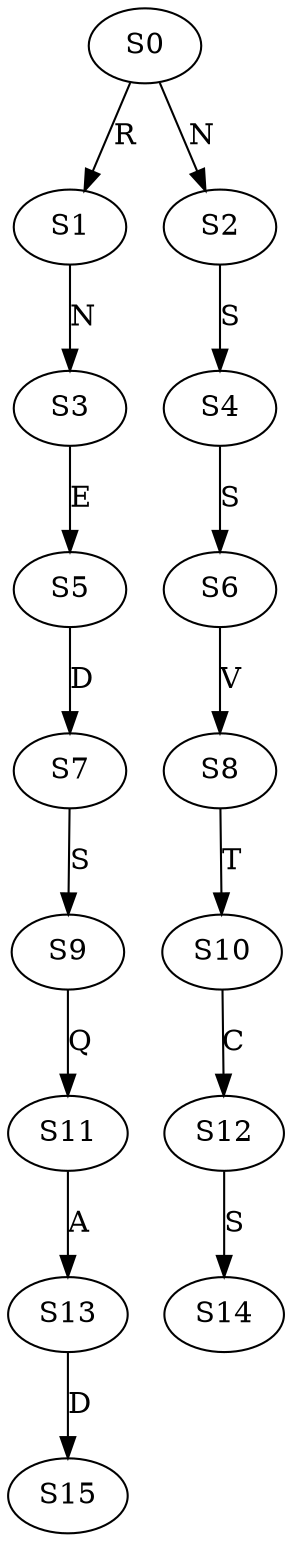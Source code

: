 strict digraph  {
	S0 -> S1 [ label = R ];
	S0 -> S2 [ label = N ];
	S1 -> S3 [ label = N ];
	S2 -> S4 [ label = S ];
	S3 -> S5 [ label = E ];
	S4 -> S6 [ label = S ];
	S5 -> S7 [ label = D ];
	S6 -> S8 [ label = V ];
	S7 -> S9 [ label = S ];
	S8 -> S10 [ label = T ];
	S9 -> S11 [ label = Q ];
	S10 -> S12 [ label = C ];
	S11 -> S13 [ label = A ];
	S12 -> S14 [ label = S ];
	S13 -> S15 [ label = D ];
}
